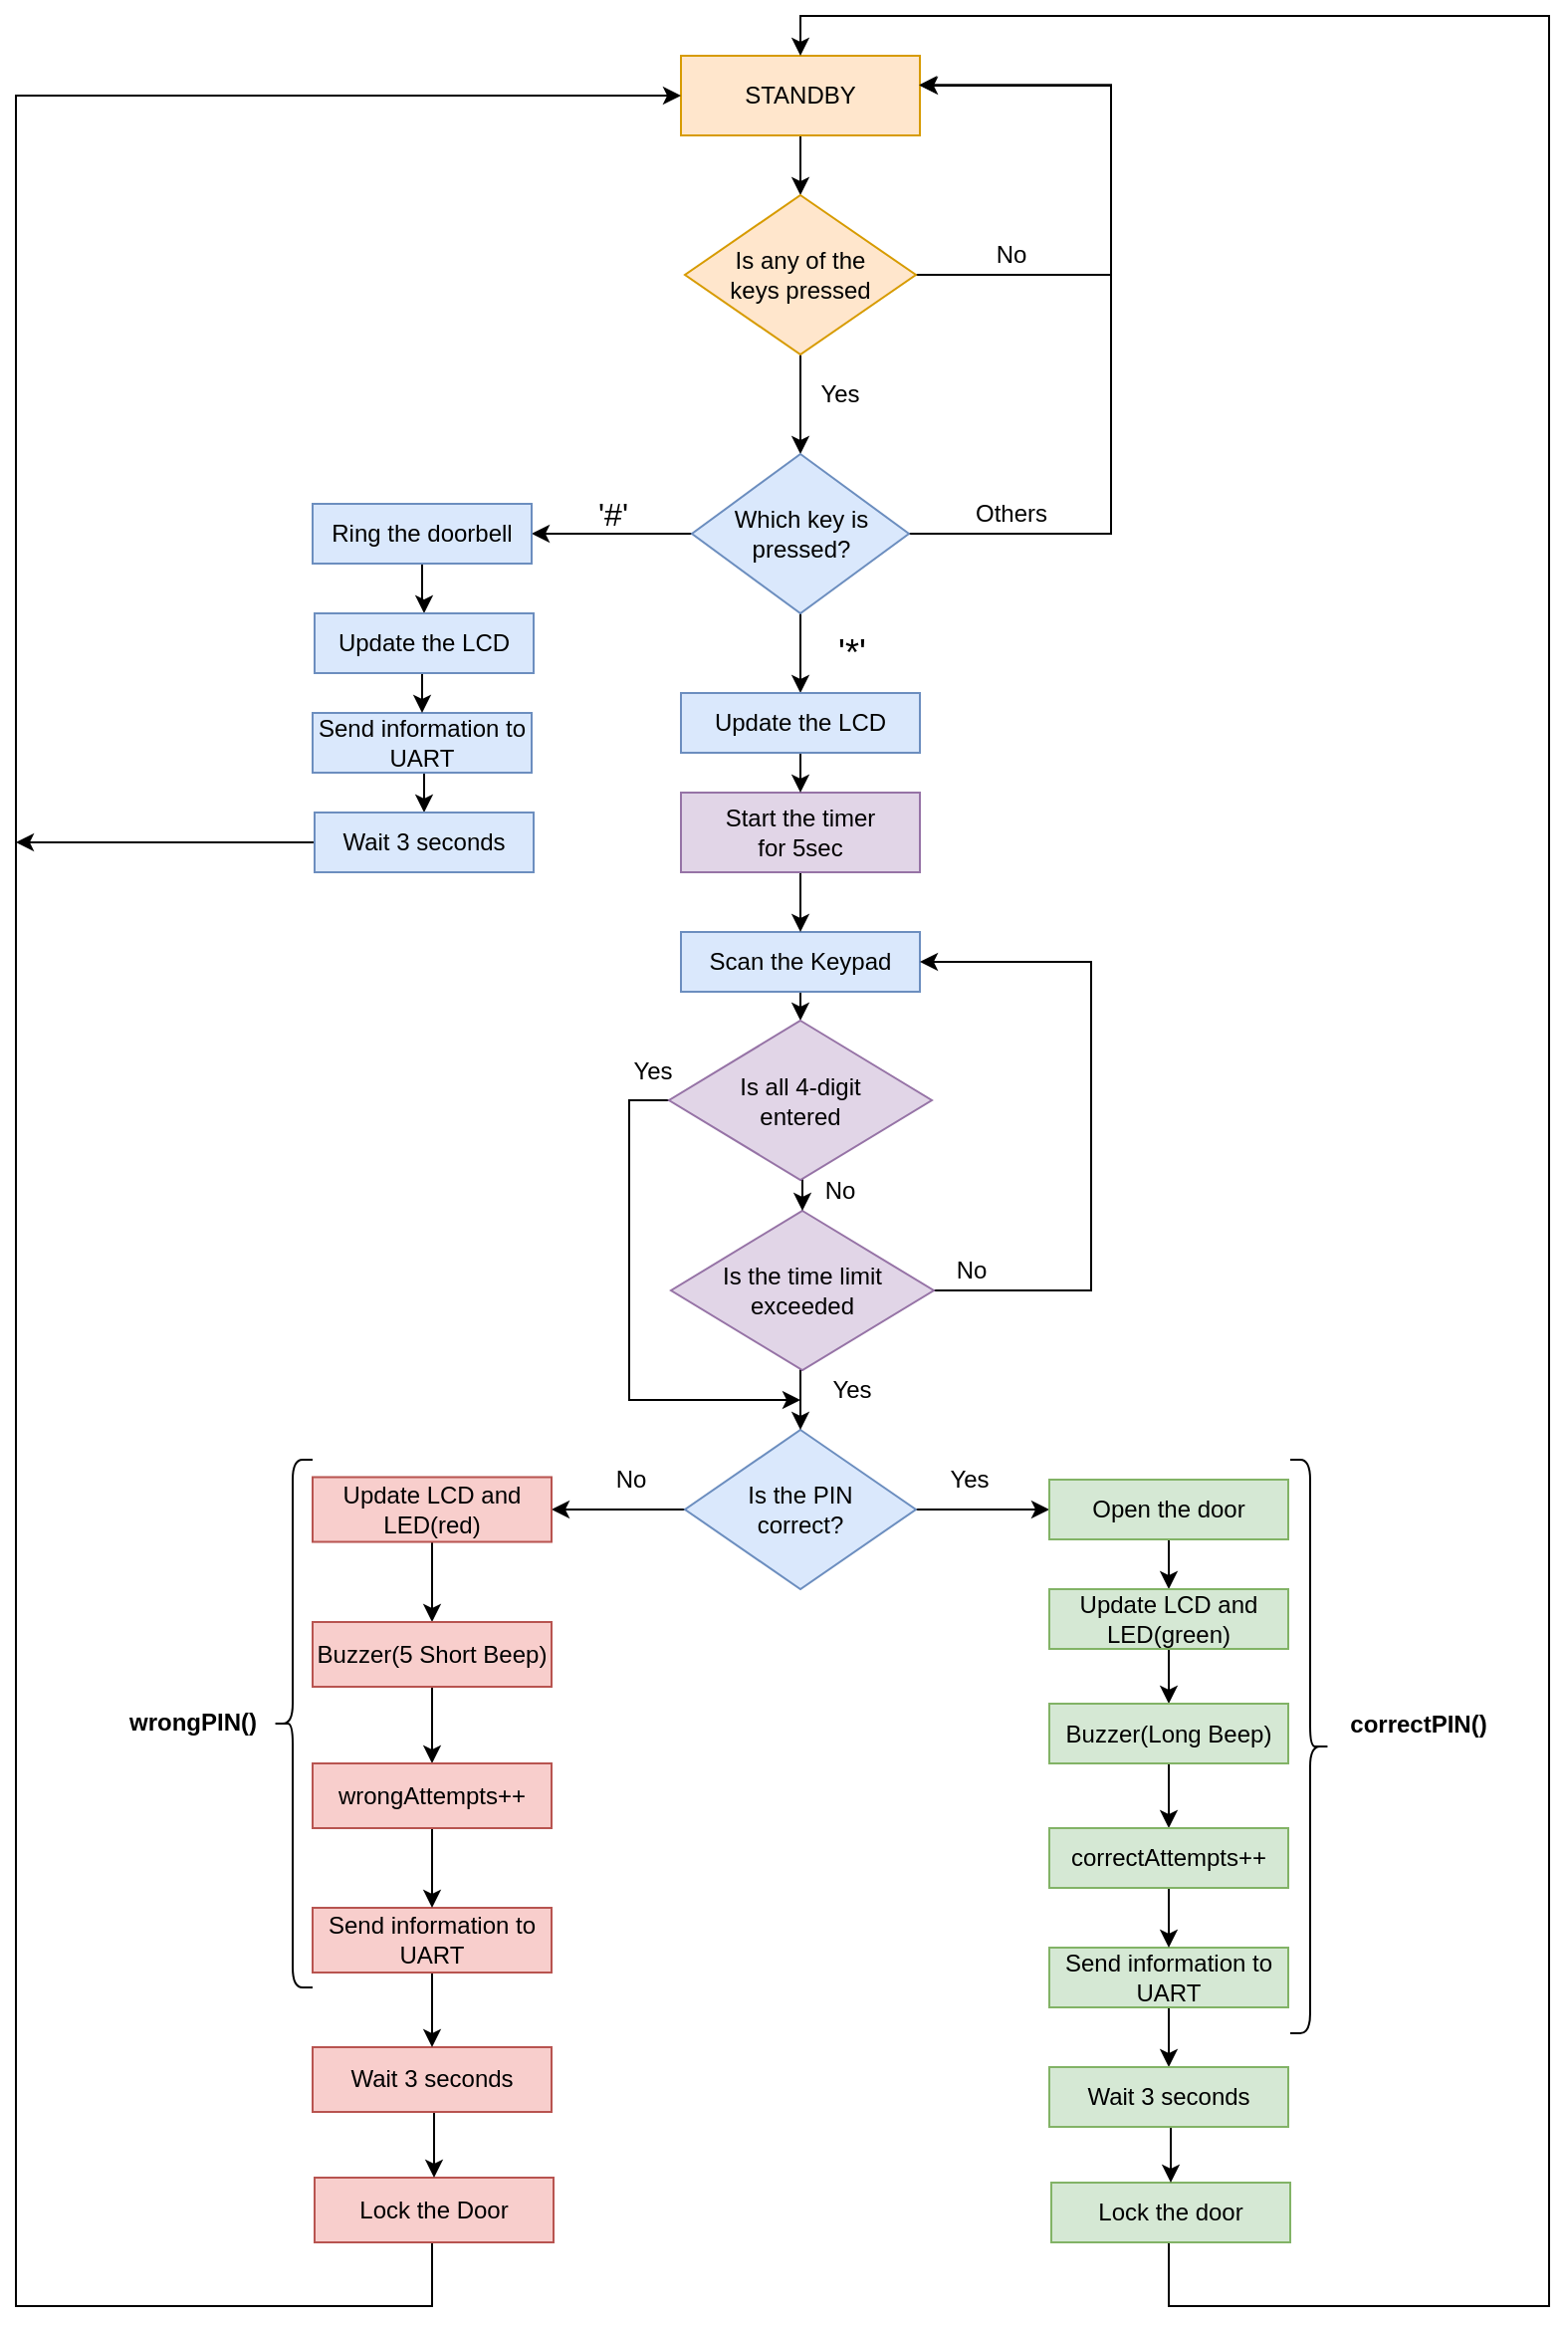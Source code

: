 <mxfile version="14.0.1" type="device"><diagram id="C5RBs43oDa-KdzZeNtuy" name="Page-1"><mxGraphModel dx="1422" dy="1931" grid="1" gridSize="10" guides="1" tooltips="1" connect="1" arrows="1" fold="1" page="1" pageScale="1" pageWidth="827" pageHeight="1169" math="0" shadow="0"><root><mxCell id="WIyWlLk6GJQsqaUBKTNV-0"/><mxCell id="WIyWlLk6GJQsqaUBKTNV-1" parent="WIyWlLk6GJQsqaUBKTNV-0"/><mxCell id="DNTc6tUad4FX3Sv0nXim-4" value="" style="edgeStyle=orthogonalEdgeStyle;orthogonalLoop=1;jettySize=auto;html=1;" parent="WIyWlLk6GJQsqaUBKTNV-1" source="DNTc6tUad4FX3Sv0nXim-2" target="DNTc6tUad4FX3Sv0nXim-3" edge="1"><mxGeometry relative="1" as="geometry"/></mxCell><mxCell id="DNTc6tUad4FX3Sv0nXim-2" value="STANDBY" style="whiteSpace=wrap;html=1;fillColor=#ffe6cc;strokeColor=#d79b00;" parent="WIyWlLk6GJQsqaUBKTNV-1" vertex="1"><mxGeometry x="354" y="20" width="120" height="40" as="geometry"/></mxCell><mxCell id="lgCaIrdGMXh6ixWFKIHN-0" style="edgeStyle=orthogonalEdgeStyle;orthogonalLoop=1;jettySize=auto;html=1;exitX=0.5;exitY=1;exitDx=0;exitDy=0;" parent="WIyWlLk6GJQsqaUBKTNV-1" source="DNTc6tUad4FX3Sv0nXim-3" target="DNTc6tUad4FX3Sv0nXim-7" edge="1"><mxGeometry relative="1" as="geometry"/></mxCell><mxCell id="lgCaIrdGMXh6ixWFKIHN-47" style="edgeStyle=orthogonalEdgeStyle;rounded=0;orthogonalLoop=1;jettySize=auto;html=1;exitX=1;exitY=0.5;exitDx=0;exitDy=0;entryX=0.996;entryY=0.366;entryDx=0;entryDy=0;entryPerimeter=0;" parent="WIyWlLk6GJQsqaUBKTNV-1" source="DNTc6tUad4FX3Sv0nXim-3" target="DNTc6tUad4FX3Sv0nXim-2" edge="1"><mxGeometry relative="1" as="geometry"><Array as="points"><mxPoint x="570" y="130"/><mxPoint x="570" y="35"/></Array></mxGeometry></mxCell><mxCell id="DNTc6tUad4FX3Sv0nXim-3" value="Is any of the &lt;br&gt;keys pressed" style="rhombus;whiteSpace=wrap;html=1;fillColor=#ffe6cc;strokeColor=#d79b00;" parent="WIyWlLk6GJQsqaUBKTNV-1" vertex="1"><mxGeometry x="356" y="90" width="116" height="80" as="geometry"/></mxCell><mxCell id="DNTc6tUad4FX3Sv0nXim-6" value="No" style="text;html=1;strokeColor=none;fillColor=none;align=center;verticalAlign=middle;whiteSpace=wrap;" parent="WIyWlLk6GJQsqaUBKTNV-1" vertex="1"><mxGeometry x="500" y="110" width="40" height="20" as="geometry"/></mxCell><mxCell id="lgCaIrdGMXh6ixWFKIHN-9" style="edgeStyle=orthogonalEdgeStyle;orthogonalLoop=1;jettySize=auto;html=1;" parent="WIyWlLk6GJQsqaUBKTNV-1" source="DNTc6tUad4FX3Sv0nXim-7" target="lgCaIrdGMXh6ixWFKIHN-8" edge="1"><mxGeometry relative="1" as="geometry"/></mxCell><mxCell id="lgCaIrdGMXh6ixWFKIHN-38" style="edgeStyle=orthogonalEdgeStyle;rounded=0;orthogonalLoop=1;jettySize=auto;html=1;exitX=1;exitY=0.5;exitDx=0;exitDy=0;" parent="WIyWlLk6GJQsqaUBKTNV-1" source="DNTc6tUad4FX3Sv0nXim-7" target="DNTc6tUad4FX3Sv0nXim-2" edge="1"><mxGeometry relative="1" as="geometry"><mxPoint x="500" y="35" as="targetPoint"/><Array as="points"><mxPoint x="570" y="260"/><mxPoint x="570" y="35"/></Array></mxGeometry></mxCell><mxCell id="7Wt8OuKON5u9qGzDplZN-8" style="edgeStyle=orthogonalEdgeStyle;rounded=0;orthogonalLoop=1;jettySize=auto;html=1;exitX=0.5;exitY=1;exitDx=0;exitDy=0;entryX=0.5;entryY=0;entryDx=0;entryDy=0;" parent="WIyWlLk6GJQsqaUBKTNV-1" source="DNTc6tUad4FX3Sv0nXim-7" target="7Wt8OuKON5u9qGzDplZN-5" edge="1"><mxGeometry relative="1" as="geometry"/></mxCell><mxCell id="DNTc6tUad4FX3Sv0nXim-7" value="Which key is&lt;br&gt;pressed?" style="rhombus;whiteSpace=wrap;html=1;fillColor=#dae8fc;strokeColor=#6c8ebf;" parent="WIyWlLk6GJQsqaUBKTNV-1" vertex="1"><mxGeometry x="359.5" y="220" width="109" height="80" as="geometry"/></mxCell><mxCell id="lgCaIrdGMXh6ixWFKIHN-2" value="Others" style="text;html=1;strokeColor=none;fillColor=none;align=center;verticalAlign=middle;whiteSpace=wrap;" parent="WIyWlLk6GJQsqaUBKTNV-1" vertex="1"><mxGeometry x="500" y="240" width="40" height="20" as="geometry"/></mxCell><mxCell id="KPDpX27hOTrup5JIS0Qp-2" style="edgeStyle=orthogonalEdgeStyle;rounded=0;orthogonalLoop=1;jettySize=auto;html=1;exitX=0.5;exitY=1;exitDx=0;exitDy=0;entryX=0.5;entryY=0;entryDx=0;entryDy=0;" parent="WIyWlLk6GJQsqaUBKTNV-1" source="lgCaIrdGMXh6ixWFKIHN-4" target="KPDpX27hOTrup5JIS0Qp-1" edge="1"><mxGeometry relative="1" as="geometry"/></mxCell><mxCell id="lgCaIrdGMXh6ixWFKIHN-4" value="Scan the Keypad" style="whiteSpace=wrap;html=1;fillColor=#dae8fc;strokeColor=#6c8ebf;" parent="WIyWlLk6GJQsqaUBKTNV-1" vertex="1"><mxGeometry x="354" y="460" width="120" height="30" as="geometry"/></mxCell><mxCell id="lgCaIrdGMXh6ixWFKIHN-7" value="Yes" style="text;html=1;strokeColor=none;fillColor=none;align=center;verticalAlign=middle;whiteSpace=wrap;" parent="WIyWlLk6GJQsqaUBKTNV-1" vertex="1"><mxGeometry x="414" y="180" width="40" height="20" as="geometry"/></mxCell><mxCell id="r5Uh8VkK3qRv4wb5RJsd-7" style="edgeStyle=orthogonalEdgeStyle;rounded=0;orthogonalLoop=1;jettySize=auto;html=1;exitX=0.5;exitY=1;exitDx=0;exitDy=0;" parent="WIyWlLk6GJQsqaUBKTNV-1" source="lgCaIrdGMXh6ixWFKIHN-8" target="r5Uh8VkK3qRv4wb5RJsd-5" edge="1"><mxGeometry relative="1" as="geometry"/></mxCell><mxCell id="lgCaIrdGMXh6ixWFKIHN-8" value="Ring the doorbell" style="whiteSpace=wrap;html=1;fillColor=#dae8fc;strokeColor=#6c8ebf;" parent="WIyWlLk6GJQsqaUBKTNV-1" vertex="1"><mxGeometry x="169" y="245" width="110" height="30" as="geometry"/></mxCell><mxCell id="lgCaIrdGMXh6ixWFKIHN-10" value="&lt;font style=&quot;font-size: 16px&quot;&gt;'#'&lt;/font&gt;" style="text;html=1;strokeColor=none;fillColor=none;align=center;verticalAlign=middle;whiteSpace=wrap;" parent="WIyWlLk6GJQsqaUBKTNV-1" vertex="1"><mxGeometry x="300" y="240" width="40" height="20" as="geometry"/></mxCell><mxCell id="lgCaIrdGMXh6ixWFKIHN-32" style="edgeStyle=orthogonalEdgeStyle;rounded=0;orthogonalLoop=1;jettySize=auto;html=1;exitX=1;exitY=0.5;exitDx=0;exitDy=0;entryX=0;entryY=0.5;entryDx=0;entryDy=0;" parent="WIyWlLk6GJQsqaUBKTNV-1" source="lgCaIrdGMXh6ixWFKIHN-11" target="lgCaIrdGMXh6ixWFKIHN-30" edge="1"><mxGeometry relative="1" as="geometry"/></mxCell><mxCell id="lgCaIrdGMXh6ixWFKIHN-41" style="edgeStyle=orthogonalEdgeStyle;rounded=0;orthogonalLoop=1;jettySize=auto;html=1;exitX=0;exitY=0.5;exitDx=0;exitDy=0;entryX=1;entryY=0.5;entryDx=0;entryDy=0;" parent="WIyWlLk6GJQsqaUBKTNV-1" source="lgCaIrdGMXh6ixWFKIHN-11" target="lgCaIrdGMXh6ixWFKIHN-40" edge="1"><mxGeometry relative="1" as="geometry"/></mxCell><mxCell id="lgCaIrdGMXh6ixWFKIHN-11" value="Is the PIN &lt;br&gt;correct?" style="rhombus;whiteSpace=wrap;html=1;fillColor=#dae8fc;strokeColor=#6c8ebf;" parent="WIyWlLk6GJQsqaUBKTNV-1" vertex="1"><mxGeometry x="356" y="710" width="116" height="80" as="geometry"/></mxCell><mxCell id="lgCaIrdGMXh6ixWFKIHN-16" value="Yes" style="text;html=1;strokeColor=none;fillColor=none;align=center;verticalAlign=middle;whiteSpace=wrap;" parent="WIyWlLk6GJQsqaUBKTNV-1" vertex="1"><mxGeometry x="479" y="725" width="40" height="20" as="geometry"/></mxCell><mxCell id="ksMafOV4jan0sDK35kcT-22" style="edgeStyle=orthogonalEdgeStyle;rounded=0;orthogonalLoop=1;jettySize=auto;html=1;exitX=0.5;exitY=1;exitDx=0;exitDy=0;entryX=0.5;entryY=0;entryDx=0;entryDy=0;" edge="1" parent="WIyWlLk6GJQsqaUBKTNV-1" source="lgCaIrdGMXh6ixWFKIHN-19" target="lgCaIrdGMXh6ixWFKIHN-78"><mxGeometry relative="1" as="geometry"/></mxCell><mxCell id="lgCaIrdGMXh6ixWFKIHN-19" value="Send information to UART" style="rounded=0;whiteSpace=wrap;html=1;fillColor=#d5e8d4;strokeColor=#82b366;" parent="WIyWlLk6GJQsqaUBKTNV-1" vertex="1"><mxGeometry x="539" y="970" width="120" height="30" as="geometry"/></mxCell><mxCell id="lgCaIrdGMXh6ixWFKIHN-33" style="edgeStyle=orthogonalEdgeStyle;rounded=0;orthogonalLoop=1;jettySize=auto;html=1;exitX=0.5;exitY=1;exitDx=0;exitDy=0;entryX=0.5;entryY=0;entryDx=0;entryDy=0;" parent="WIyWlLk6GJQsqaUBKTNV-1" source="lgCaIrdGMXh6ixWFKIHN-30" target="lgCaIrdGMXh6ixWFKIHN-31" edge="1"><mxGeometry relative="1" as="geometry"/></mxCell><mxCell id="lgCaIrdGMXh6ixWFKIHN-30" value="Open the door" style="rounded=0;whiteSpace=wrap;html=1;fillColor=#d5e8d4;strokeColor=#82b366;" parent="WIyWlLk6GJQsqaUBKTNV-1" vertex="1"><mxGeometry x="539" y="735" width="120" height="30" as="geometry"/></mxCell><mxCell id="lgCaIrdGMXh6ixWFKIHN-45" style="edgeStyle=orthogonalEdgeStyle;rounded=0;orthogonalLoop=1;jettySize=auto;html=1;exitX=0.5;exitY=1;exitDx=0;exitDy=0;entryX=0.5;entryY=0;entryDx=0;entryDy=0;" parent="WIyWlLk6GJQsqaUBKTNV-1" source="lgCaIrdGMXh6ixWFKIHN-31" target="lgCaIrdGMXh6ixWFKIHN-44" edge="1"><mxGeometry relative="1" as="geometry"/></mxCell><mxCell id="lgCaIrdGMXh6ixWFKIHN-31" value="Update LCD and LED(green)" style="rounded=0;whiteSpace=wrap;html=1;fillColor=#d5e8d4;strokeColor=#82b366;" parent="WIyWlLk6GJQsqaUBKTNV-1" vertex="1"><mxGeometry x="539" y="790" width="120" height="30" as="geometry"/></mxCell><mxCell id="lgCaIrdGMXh6ixWFKIHN-37" style="edgeStyle=orthogonalEdgeStyle;rounded=0;orthogonalLoop=1;jettySize=auto;html=1;entryX=0.5;entryY=0;entryDx=0;entryDy=0;exitX=0.5;exitY=1;exitDx=0;exitDy=0;" parent="WIyWlLk6GJQsqaUBKTNV-1" source="lgCaIrdGMXh6ixWFKIHN-35" target="DNTc6tUad4FX3Sv0nXim-2" edge="1"><mxGeometry relative="1" as="geometry"><mxPoint x="780" as="targetPoint"/><mxPoint x="720" y="1010" as="sourcePoint"/><Array as="points"><mxPoint x="600" y="1116"/><mxPoint x="599" y="1116"/><mxPoint x="599" y="1150"/><mxPoint x="790" y="1150"/><mxPoint x="790"/><mxPoint x="414"/></Array></mxGeometry></mxCell><mxCell id="lgCaIrdGMXh6ixWFKIHN-35" value="Lock the door" style="rounded=0;whiteSpace=wrap;html=1;fillColor=#d5e8d4;strokeColor=#82b366;" parent="WIyWlLk6GJQsqaUBKTNV-1" vertex="1"><mxGeometry x="540" y="1088" width="120" height="30" as="geometry"/></mxCell><mxCell id="lgCaIrdGMXh6ixWFKIHN-76" style="edgeStyle=orthogonalEdgeStyle;rounded=0;orthogonalLoop=1;jettySize=auto;html=1;exitX=0.5;exitY=1;exitDx=0;exitDy=0;entryX=0.5;entryY=0;entryDx=0;entryDy=0;" parent="WIyWlLk6GJQsqaUBKTNV-1" source="lgCaIrdGMXh6ixWFKIHN-40" target="lgCaIrdGMXh6ixWFKIHN-74" edge="1"><mxGeometry relative="1" as="geometry"/></mxCell><mxCell id="lgCaIrdGMXh6ixWFKIHN-40" value="Update LCD and LED(red)" style="rounded=0;whiteSpace=wrap;html=1;fillColor=#f8cecc;strokeColor=#b85450;" parent="WIyWlLk6GJQsqaUBKTNV-1" vertex="1"><mxGeometry x="169" y="733.75" width="120" height="32.5" as="geometry"/></mxCell><mxCell id="ksMafOV4jan0sDK35kcT-18" style="edgeStyle=orthogonalEdgeStyle;rounded=0;orthogonalLoop=1;jettySize=auto;html=1;exitX=0.5;exitY=1;exitDx=0;exitDy=0;entryX=0.5;entryY=0;entryDx=0;entryDy=0;" edge="1" parent="WIyWlLk6GJQsqaUBKTNV-1" source="lgCaIrdGMXh6ixWFKIHN-44" target="ksMafOV4jan0sDK35kcT-16"><mxGeometry relative="1" as="geometry"/></mxCell><mxCell id="lgCaIrdGMXh6ixWFKIHN-44" value="Buzzer(Long Beep)" style="rounded=0;whiteSpace=wrap;html=1;fillColor=#d5e8d4;strokeColor=#82b366;" parent="WIyWlLk6GJQsqaUBKTNV-1" vertex="1"><mxGeometry x="539" y="847.5" width="120" height="30" as="geometry"/></mxCell><mxCell id="lgCaIrdGMXh6ixWFKIHN-69" style="edgeStyle=orthogonalEdgeStyle;rounded=0;orthogonalLoop=1;jettySize=auto;html=1;entryX=0;entryY=0.5;entryDx=0;entryDy=0;" parent="WIyWlLk6GJQsqaUBKTNV-1" source="lgCaIrdGMXh6ixWFKIHN-48" target="DNTc6tUad4FX3Sv0nXim-2" edge="1"><mxGeometry relative="1" as="geometry"><Array as="points"><mxPoint x="229" y="1150"/><mxPoint x="20" y="1150"/><mxPoint x="20" y="40"/></Array></mxGeometry></mxCell><mxCell id="lgCaIrdGMXh6ixWFKIHN-48" value="Lock the Door" style="rounded=0;whiteSpace=wrap;html=1;fillColor=#f8cecc;strokeColor=#b85450;" parent="WIyWlLk6GJQsqaUBKTNV-1" vertex="1"><mxGeometry x="170" y="1085.5" width="120" height="32.5" as="geometry"/></mxCell><mxCell id="lgCaIrdGMXh6ixWFKIHN-50" value="No" style="text;html=1;strokeColor=none;fillColor=none;align=center;verticalAlign=middle;whiteSpace=wrap;" parent="WIyWlLk6GJQsqaUBKTNV-1" vertex="1"><mxGeometry x="309" y="725" width="40" height="20" as="geometry"/></mxCell><mxCell id="lgCaIrdGMXh6ixWFKIHN-57" style="edgeStyle=orthogonalEdgeStyle;rounded=0;orthogonalLoop=1;jettySize=auto;html=1;exitX=0.5;exitY=1;exitDx=0;exitDy=0;entryX=0.5;entryY=0;entryDx=0;entryDy=0;" parent="WIyWlLk6GJQsqaUBKTNV-1" source="lgCaIrdGMXh6ixWFKIHN-53" target="lgCaIrdGMXh6ixWFKIHN-4" edge="1"><mxGeometry relative="1" as="geometry"/></mxCell><mxCell id="lgCaIrdGMXh6ixWFKIHN-53" value="Start the timer&lt;br&gt;for 5sec" style="rounded=0;whiteSpace=wrap;html=1;fillColor=#e1d5e7;strokeColor=#9673a6;" parent="WIyWlLk6GJQsqaUBKTNV-1" vertex="1"><mxGeometry x="354" y="390" width="120" height="40" as="geometry"/></mxCell><mxCell id="lgCaIrdGMXh6ixWFKIHN-56" value="&lt;font style=&quot;font-size: 18px&quot;&gt;'*'&lt;/font&gt;" style="text;html=1;strokeColor=none;fillColor=none;align=center;verticalAlign=middle;whiteSpace=wrap;" parent="WIyWlLk6GJQsqaUBKTNV-1" vertex="1"><mxGeometry x="420" y="310" width="40" height="20" as="geometry"/></mxCell><mxCell id="KPDpX27hOTrup5JIS0Qp-4" style="edgeStyle=orthogonalEdgeStyle;rounded=0;orthogonalLoop=1;jettySize=auto;html=1;exitX=0.5;exitY=1;exitDx=0;exitDy=0;entryX=0.5;entryY=0;entryDx=0;entryDy=0;" parent="WIyWlLk6GJQsqaUBKTNV-1" source="lgCaIrdGMXh6ixWFKIHN-58" target="lgCaIrdGMXh6ixWFKIHN-11" edge="1"><mxGeometry relative="1" as="geometry"/></mxCell><mxCell id="KPDpX27hOTrup5JIS0Qp-5" style="edgeStyle=orthogonalEdgeStyle;rounded=0;orthogonalLoop=1;jettySize=auto;html=1;exitX=1;exitY=0.5;exitDx=0;exitDy=0;entryX=1;entryY=0.5;entryDx=0;entryDy=0;" parent="WIyWlLk6GJQsqaUBKTNV-1" source="lgCaIrdGMXh6ixWFKIHN-58" target="lgCaIrdGMXh6ixWFKIHN-4" edge="1"><mxGeometry relative="1" as="geometry"><Array as="points"><mxPoint x="560" y="640"/><mxPoint x="560" y="475"/></Array></mxGeometry></mxCell><mxCell id="lgCaIrdGMXh6ixWFKIHN-58" value="Is the time limit &lt;br&gt;exceeded" style="rhombus;whiteSpace=wrap;html=1;fillColor=#e1d5e7;strokeColor=#9673a6;" parent="WIyWlLk6GJQsqaUBKTNV-1" vertex="1"><mxGeometry x="349" y="600" width="132" height="80" as="geometry"/></mxCell><mxCell id="lgCaIrdGMXh6ixWFKIHN-70" value="" style="shape=curlyBracket;whiteSpace=wrap;html=1;rounded=1;" parent="WIyWlLk6GJQsqaUBKTNV-1" vertex="1"><mxGeometry x="149" y="725" width="20" height="265" as="geometry"/></mxCell><mxCell id="lgCaIrdGMXh6ixWFKIHN-71" value="" style="shape=curlyBracket;whiteSpace=wrap;html=1;rounded=1;size=0.5;rotation=-180;" parent="WIyWlLk6GJQsqaUBKTNV-1" vertex="1"><mxGeometry x="660" y="725" width="20" height="288" as="geometry"/></mxCell><mxCell id="lgCaIrdGMXh6ixWFKIHN-72" value="&lt;b&gt;&lt;font style=&quot;font-size: 12px&quot;&gt;wrongPIN()&lt;/font&gt;&lt;/b&gt;" style="text;html=1;strokeColor=none;fillColor=none;align=center;verticalAlign=middle;whiteSpace=wrap;rounded=0;" parent="WIyWlLk6GJQsqaUBKTNV-1" vertex="1"><mxGeometry x="69" y="839" width="80" height="35" as="geometry"/></mxCell><mxCell id="lgCaIrdGMXh6ixWFKIHN-73" value="&lt;b&gt;correctPIN()&lt;/b&gt;" style="text;html=1;strokeColor=none;fillColor=none;align=center;verticalAlign=middle;whiteSpace=wrap;rounded=0;" parent="WIyWlLk6GJQsqaUBKTNV-1" vertex="1"><mxGeometry x="680" y="840" width="89" height="35" as="geometry"/></mxCell><mxCell id="ksMafOV4jan0sDK35kcT-12" style="edgeStyle=orthogonalEdgeStyle;rounded=0;orthogonalLoop=1;jettySize=auto;html=1;exitX=0.5;exitY=1;exitDx=0;exitDy=0;entryX=0.5;entryY=0;entryDx=0;entryDy=0;" edge="1" parent="WIyWlLk6GJQsqaUBKTNV-1" source="lgCaIrdGMXh6ixWFKIHN-74" target="ksMafOV4jan0sDK35kcT-11"><mxGeometry relative="1" as="geometry"/></mxCell><mxCell id="lgCaIrdGMXh6ixWFKIHN-74" value="Buzzer(5 Short Beep)" style="rounded=0;whiteSpace=wrap;html=1;fillColor=#f8cecc;strokeColor=#b85450;" parent="WIyWlLk6GJQsqaUBKTNV-1" vertex="1"><mxGeometry x="169" y="806.5" width="120" height="32.5" as="geometry"/></mxCell><mxCell id="ksMafOV4jan0sDK35kcT-23" style="edgeStyle=orthogonalEdgeStyle;rounded=0;orthogonalLoop=1;jettySize=auto;html=1;exitX=0.5;exitY=1;exitDx=0;exitDy=0;entryX=0.5;entryY=0;entryDx=0;entryDy=0;" edge="1" parent="WIyWlLk6GJQsqaUBKTNV-1" source="lgCaIrdGMXh6ixWFKIHN-78" target="lgCaIrdGMXh6ixWFKIHN-35"><mxGeometry relative="1" as="geometry"/></mxCell><mxCell id="lgCaIrdGMXh6ixWFKIHN-78" value="Wait 3 seconds" style="rounded=0;whiteSpace=wrap;html=1;fillColor=#d5e8d4;strokeColor=#82b366;" parent="WIyWlLk6GJQsqaUBKTNV-1" vertex="1"><mxGeometry x="539" y="1030" width="120" height="30" as="geometry"/></mxCell><mxCell id="4MoXo3wN_iW-lML8QI0--12" value="No" style="text;html=1;strokeColor=none;fillColor=none;align=center;verticalAlign=middle;whiteSpace=wrap;" parent="WIyWlLk6GJQsqaUBKTNV-1" vertex="1"><mxGeometry x="414" y="580" width="40" height="20" as="geometry"/></mxCell><mxCell id="ksMafOV4jan0sDK35kcT-9" style="edgeStyle=orthogonalEdgeStyle;rounded=0;orthogonalLoop=1;jettySize=auto;html=1;exitX=0.5;exitY=1;exitDx=0;exitDy=0;entryX=0.5;entryY=0;entryDx=0;entryDy=0;" edge="1" parent="WIyWlLk6GJQsqaUBKTNV-1" source="r5Uh8VkK3qRv4wb5RJsd-0" target="ksMafOV4jan0sDK35kcT-8"><mxGeometry relative="1" as="geometry"/></mxCell><mxCell id="r5Uh8VkK3qRv4wb5RJsd-0" value="Send information to UART" style="whiteSpace=wrap;html=1;fillColor=#dae8fc;strokeColor=#6c8ebf;" parent="WIyWlLk6GJQsqaUBKTNV-1" vertex="1"><mxGeometry x="169" y="350" width="110" height="30" as="geometry"/></mxCell><mxCell id="r5Uh8VkK3qRv4wb5RJsd-8" style="edgeStyle=orthogonalEdgeStyle;rounded=0;orthogonalLoop=1;jettySize=auto;html=1;exitX=0.5;exitY=1;exitDx=0;exitDy=0;entryX=0.5;entryY=0;entryDx=0;entryDy=0;" parent="WIyWlLk6GJQsqaUBKTNV-1" source="r5Uh8VkK3qRv4wb5RJsd-5" target="r5Uh8VkK3qRv4wb5RJsd-0" edge="1"><mxGeometry relative="1" as="geometry"/></mxCell><mxCell id="r5Uh8VkK3qRv4wb5RJsd-5" value="Update the LCD" style="whiteSpace=wrap;html=1;fillColor=#dae8fc;strokeColor=#6c8ebf;" parent="WIyWlLk6GJQsqaUBKTNV-1" vertex="1"><mxGeometry x="170" y="300" width="110" height="30" as="geometry"/></mxCell><mxCell id="7Wt8OuKON5u9qGzDplZN-0" style="edgeStyle=orthogonalEdgeStyle;rounded=0;orthogonalLoop=1;jettySize=auto;html=1;exitX=0.5;exitY=1;exitDx=0;exitDy=0;" parent="WIyWlLk6GJQsqaUBKTNV-1" source="lgCaIrdGMXh6ixWFKIHN-48" target="lgCaIrdGMXh6ixWFKIHN-48" edge="1"><mxGeometry relative="1" as="geometry"/></mxCell><mxCell id="7Wt8OuKON5u9qGzDplZN-9" style="edgeStyle=orthogonalEdgeStyle;rounded=0;orthogonalLoop=1;jettySize=auto;html=1;exitX=0.5;exitY=1;exitDx=0;exitDy=0;entryX=0.5;entryY=0;entryDx=0;entryDy=0;" parent="WIyWlLk6GJQsqaUBKTNV-1" source="7Wt8OuKON5u9qGzDplZN-5" target="lgCaIrdGMXh6ixWFKIHN-53" edge="1"><mxGeometry relative="1" as="geometry"/></mxCell><mxCell id="7Wt8OuKON5u9qGzDplZN-5" value="Update the LCD" style="whiteSpace=wrap;html=1;fillColor=#dae8fc;strokeColor=#6c8ebf;" parent="WIyWlLk6GJQsqaUBKTNV-1" vertex="1"><mxGeometry x="354" y="340" width="120" height="30" as="geometry"/></mxCell><mxCell id="KPDpX27hOTrup5JIS0Qp-3" style="edgeStyle=orthogonalEdgeStyle;rounded=0;orthogonalLoop=1;jettySize=auto;html=1;exitX=0.5;exitY=1;exitDx=0;exitDy=0;entryX=0.5;entryY=0;entryDx=0;entryDy=0;" parent="WIyWlLk6GJQsqaUBKTNV-1" source="KPDpX27hOTrup5JIS0Qp-1" target="lgCaIrdGMXh6ixWFKIHN-58" edge="1"><mxGeometry relative="1" as="geometry"/></mxCell><mxCell id="KPDpX27hOTrup5JIS0Qp-10" style="edgeStyle=orthogonalEdgeStyle;rounded=0;orthogonalLoop=1;jettySize=auto;html=1;exitX=0;exitY=0.5;exitDx=0;exitDy=0;" parent="WIyWlLk6GJQsqaUBKTNV-1" source="KPDpX27hOTrup5JIS0Qp-1" edge="1"><mxGeometry relative="1" as="geometry"><mxPoint x="414" y="695" as="targetPoint"/><Array as="points"><mxPoint x="328" y="545"/><mxPoint x="328" y="695"/></Array></mxGeometry></mxCell><mxCell id="KPDpX27hOTrup5JIS0Qp-1" value="Is all 4-digit &lt;br&gt;entered" style="rhombus;whiteSpace=wrap;html=1;fillColor=#e1d5e7;strokeColor=#9673a6;" parent="WIyWlLk6GJQsqaUBKTNV-1" vertex="1"><mxGeometry x="348" y="504.5" width="132" height="80" as="geometry"/></mxCell><mxCell id="KPDpX27hOTrup5JIS0Qp-7" value="No" style="text;html=1;strokeColor=none;fillColor=none;align=center;verticalAlign=middle;whiteSpace=wrap;" parent="WIyWlLk6GJQsqaUBKTNV-1" vertex="1"><mxGeometry x="480" y="620" width="40" height="20" as="geometry"/></mxCell><mxCell id="KPDpX27hOTrup5JIS0Qp-8" value="Yes" style="text;html=1;strokeColor=none;fillColor=none;align=center;verticalAlign=middle;whiteSpace=wrap;" parent="WIyWlLk6GJQsqaUBKTNV-1" vertex="1"><mxGeometry x="420" y="680" width="40" height="20" as="geometry"/></mxCell><mxCell id="KPDpX27hOTrup5JIS0Qp-11" value="Yes" style="text;html=1;strokeColor=none;fillColor=none;align=center;verticalAlign=middle;whiteSpace=wrap;" parent="WIyWlLk6GJQsqaUBKTNV-1" vertex="1"><mxGeometry x="319.5" y="520" width="40" height="20" as="geometry"/></mxCell><mxCell id="ksMafOV4jan0sDK35kcT-15" style="edgeStyle=orthogonalEdgeStyle;rounded=0;orthogonalLoop=1;jettySize=auto;html=1;exitX=0.5;exitY=1;exitDx=0;exitDy=0;entryX=0.5;entryY=0;entryDx=0;entryDy=0;" edge="1" parent="WIyWlLk6GJQsqaUBKTNV-1" source="ksMafOV4jan0sDK35kcT-0" target="lgCaIrdGMXh6ixWFKIHN-48"><mxGeometry relative="1" as="geometry"/></mxCell><mxCell id="ksMafOV4jan0sDK35kcT-0" value="Wait 3 seconds" style="rounded=0;whiteSpace=wrap;html=1;fillColor=#f8cecc;strokeColor=#b85450;" vertex="1" parent="WIyWlLk6GJQsqaUBKTNV-1"><mxGeometry x="169" y="1020" width="120" height="32.5" as="geometry"/></mxCell><mxCell id="ksMafOV4jan0sDK35kcT-14" style="edgeStyle=orthogonalEdgeStyle;rounded=0;orthogonalLoop=1;jettySize=auto;html=1;exitX=0.5;exitY=1;exitDx=0;exitDy=0;entryX=0.5;entryY=0;entryDx=0;entryDy=0;" edge="1" parent="WIyWlLk6GJQsqaUBKTNV-1" source="ksMafOV4jan0sDK35kcT-5" target="ksMafOV4jan0sDK35kcT-0"><mxGeometry relative="1" as="geometry"/></mxCell><mxCell id="ksMafOV4jan0sDK35kcT-5" value="Send information to UART" style="rounded=0;whiteSpace=wrap;html=1;fillColor=#f8cecc;strokeColor=#b85450;" vertex="1" parent="WIyWlLk6GJQsqaUBKTNV-1"><mxGeometry x="169" y="950" width="120" height="32.5" as="geometry"/></mxCell><mxCell id="ksMafOV4jan0sDK35kcT-10" style="edgeStyle=orthogonalEdgeStyle;rounded=0;orthogonalLoop=1;jettySize=auto;html=1;exitX=0;exitY=0.5;exitDx=0;exitDy=0;" edge="1" parent="WIyWlLk6GJQsqaUBKTNV-1" source="ksMafOV4jan0sDK35kcT-8"><mxGeometry relative="1" as="geometry"><mxPoint x="20" y="415" as="targetPoint"/></mxGeometry></mxCell><mxCell id="ksMafOV4jan0sDK35kcT-8" value="Wait 3 seconds" style="whiteSpace=wrap;html=1;fillColor=#dae8fc;strokeColor=#6c8ebf;" vertex="1" parent="WIyWlLk6GJQsqaUBKTNV-1"><mxGeometry x="170" y="400" width="110" height="30" as="geometry"/></mxCell><mxCell id="ksMafOV4jan0sDK35kcT-13" style="edgeStyle=orthogonalEdgeStyle;rounded=0;orthogonalLoop=1;jettySize=auto;html=1;exitX=0.5;exitY=1;exitDx=0;exitDy=0;entryX=0.5;entryY=0;entryDx=0;entryDy=0;" edge="1" parent="WIyWlLk6GJQsqaUBKTNV-1" source="ksMafOV4jan0sDK35kcT-11" target="ksMafOV4jan0sDK35kcT-5"><mxGeometry relative="1" as="geometry"/></mxCell><mxCell id="ksMafOV4jan0sDK35kcT-11" value="wrongAttempts++" style="rounded=0;whiteSpace=wrap;html=1;fillColor=#f8cecc;strokeColor=#b85450;" vertex="1" parent="WIyWlLk6GJQsqaUBKTNV-1"><mxGeometry x="169" y="877.5" width="120" height="32.5" as="geometry"/></mxCell><mxCell id="ksMafOV4jan0sDK35kcT-20" style="edgeStyle=orthogonalEdgeStyle;rounded=0;orthogonalLoop=1;jettySize=auto;html=1;exitX=0.5;exitY=1;exitDx=0;exitDy=0;" edge="1" parent="WIyWlLk6GJQsqaUBKTNV-1" source="ksMafOV4jan0sDK35kcT-16" target="lgCaIrdGMXh6ixWFKIHN-19"><mxGeometry relative="1" as="geometry"/></mxCell><mxCell id="ksMafOV4jan0sDK35kcT-16" value="correctAttempts++" style="rounded=0;whiteSpace=wrap;html=1;fillColor=#d5e8d4;strokeColor=#82b366;" vertex="1" parent="WIyWlLk6GJQsqaUBKTNV-1"><mxGeometry x="539" y="910" width="120" height="30" as="geometry"/></mxCell></root></mxGraphModel></diagram></mxfile>
